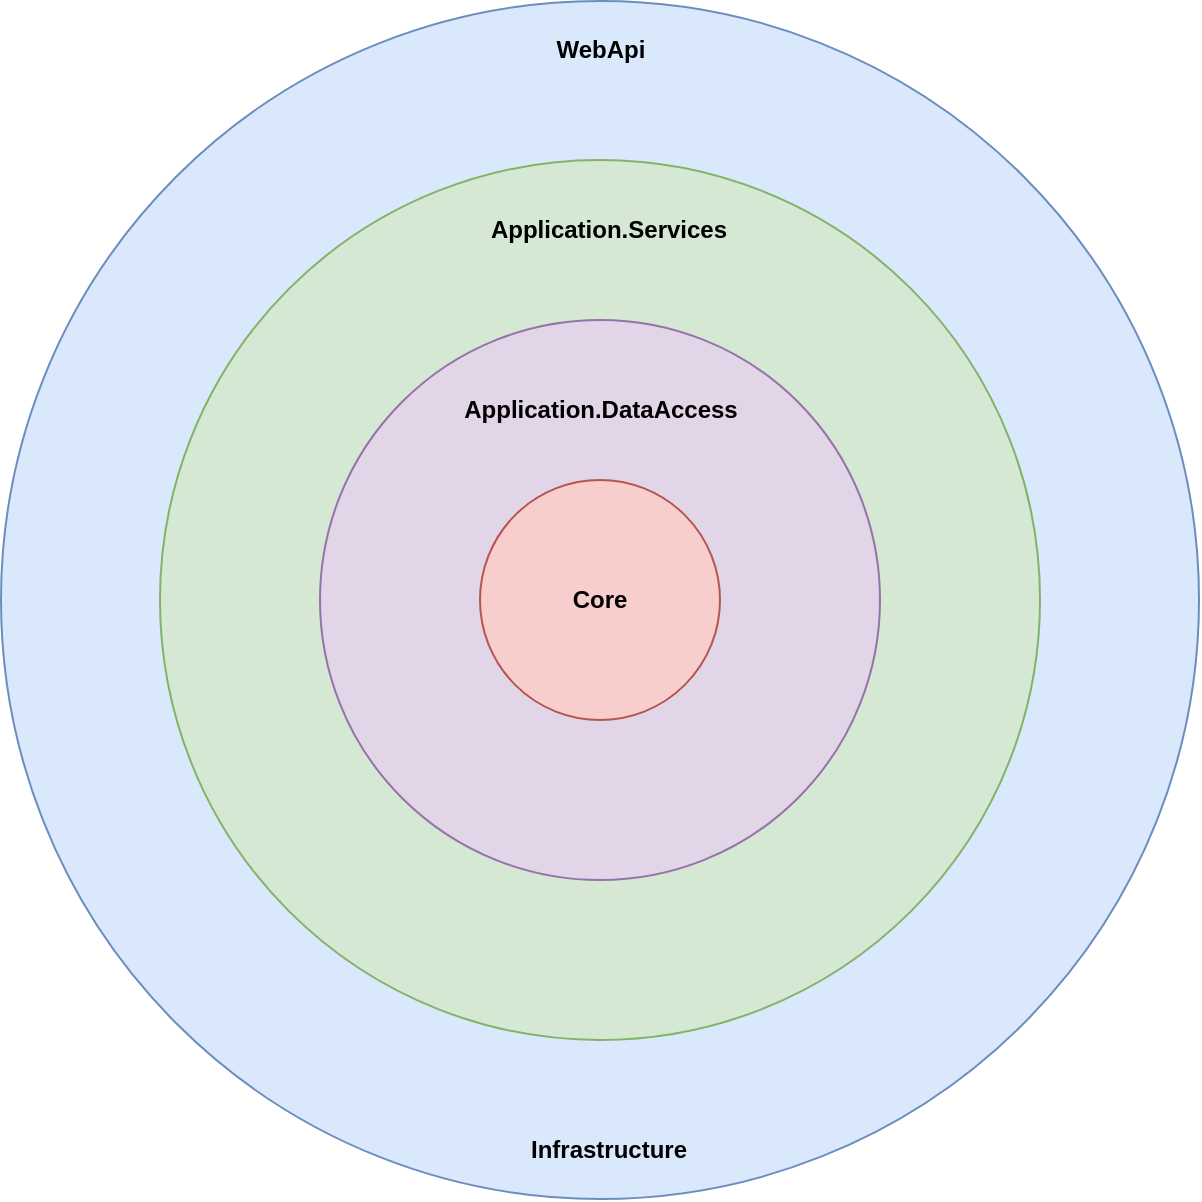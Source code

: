 <mxfile version="15.8.8" type="github">
  <diagram id="bvy_eG0-Dj0skfsHbrSw" name="Page-1">
    <mxGraphModel dx="981" dy="526" grid="1" gridSize="10" guides="1" tooltips="1" connect="1" arrows="1" fold="1" page="1" pageScale="1" pageWidth="1169" pageHeight="827" math="0" shadow="0">
      <root>
        <mxCell id="0" />
        <mxCell id="1" parent="0" />
        <mxCell id="Qv8Gig_lNZ5WpE_LXsZh-9" value="" style="ellipse;whiteSpace=wrap;html=1;aspect=fixed;fillColor=#dae8fc;strokeColor=#6c8ebf;perimeterSpacing=0;" parent="1" vertex="1">
          <mxGeometry x="280.5" y="120.5" width="599" height="599" as="geometry" />
        </mxCell>
        <mxCell id="Qv8Gig_lNZ5WpE_LXsZh-7" value="" style="ellipse;whiteSpace=wrap;html=1;aspect=fixed;fillColor=#d5e8d4;strokeColor=#82b366;" parent="1" vertex="1">
          <mxGeometry x="360" y="200" width="440" height="440" as="geometry" />
        </mxCell>
        <mxCell id="Qv8Gig_lNZ5WpE_LXsZh-4" value="" style="ellipse;whiteSpace=wrap;html=1;aspect=fixed;fillColor=#e1d5e7;strokeColor=#9673a6;" parent="1" vertex="1">
          <mxGeometry x="440" y="280" width="280" height="280" as="geometry" />
        </mxCell>
        <mxCell id="Qv8Gig_lNZ5WpE_LXsZh-1" value="" style="ellipse;whiteSpace=wrap;html=1;aspect=fixed;fontStyle=1;fillColor=#f8cecc;strokeColor=#b85450;" parent="1" vertex="1">
          <mxGeometry x="520" y="360" width="120" height="120" as="geometry" />
        </mxCell>
        <mxCell id="Qv8Gig_lNZ5WpE_LXsZh-5" value="Application.DataAccess" style="text;html=1;strokeColor=none;fillColor=none;align=center;verticalAlign=middle;whiteSpace=wrap;rounded=0;fontStyle=1" parent="1" vertex="1">
          <mxGeometry x="502.5" y="310" width="155" height="30" as="geometry" />
        </mxCell>
        <mxCell id="Qv8Gig_lNZ5WpE_LXsZh-6" value="Core" style="text;html=1;strokeColor=none;fillColor=none;align=center;verticalAlign=middle;whiteSpace=wrap;rounded=0;fontStyle=1" parent="1" vertex="1">
          <mxGeometry x="550" y="405" width="60" height="30" as="geometry" />
        </mxCell>
        <mxCell id="Qv8Gig_lNZ5WpE_LXsZh-8" value="Application.Services" style="text;html=1;strokeColor=none;fillColor=none;align=center;verticalAlign=middle;whiteSpace=wrap;rounded=0;fontStyle=1" parent="1" vertex="1">
          <mxGeometry x="507" y="220" width="155" height="30" as="geometry" />
        </mxCell>
        <mxCell id="Qv8Gig_lNZ5WpE_LXsZh-10" value="WebApi" style="text;html=1;strokeColor=none;fillColor=none;align=center;verticalAlign=middle;whiteSpace=wrap;rounded=0;fontStyle=1" parent="1" vertex="1">
          <mxGeometry x="502.5" y="130" width="155" height="30" as="geometry" />
        </mxCell>
        <mxCell id="Qv8Gig_lNZ5WpE_LXsZh-11" value="Infrastructure" style="text;html=1;strokeColor=none;fillColor=none;align=center;verticalAlign=middle;whiteSpace=wrap;rounded=0;fontStyle=1" parent="1" vertex="1">
          <mxGeometry x="507" y="680" width="155" height="30" as="geometry" />
        </mxCell>
      </root>
    </mxGraphModel>
  </diagram>
</mxfile>
